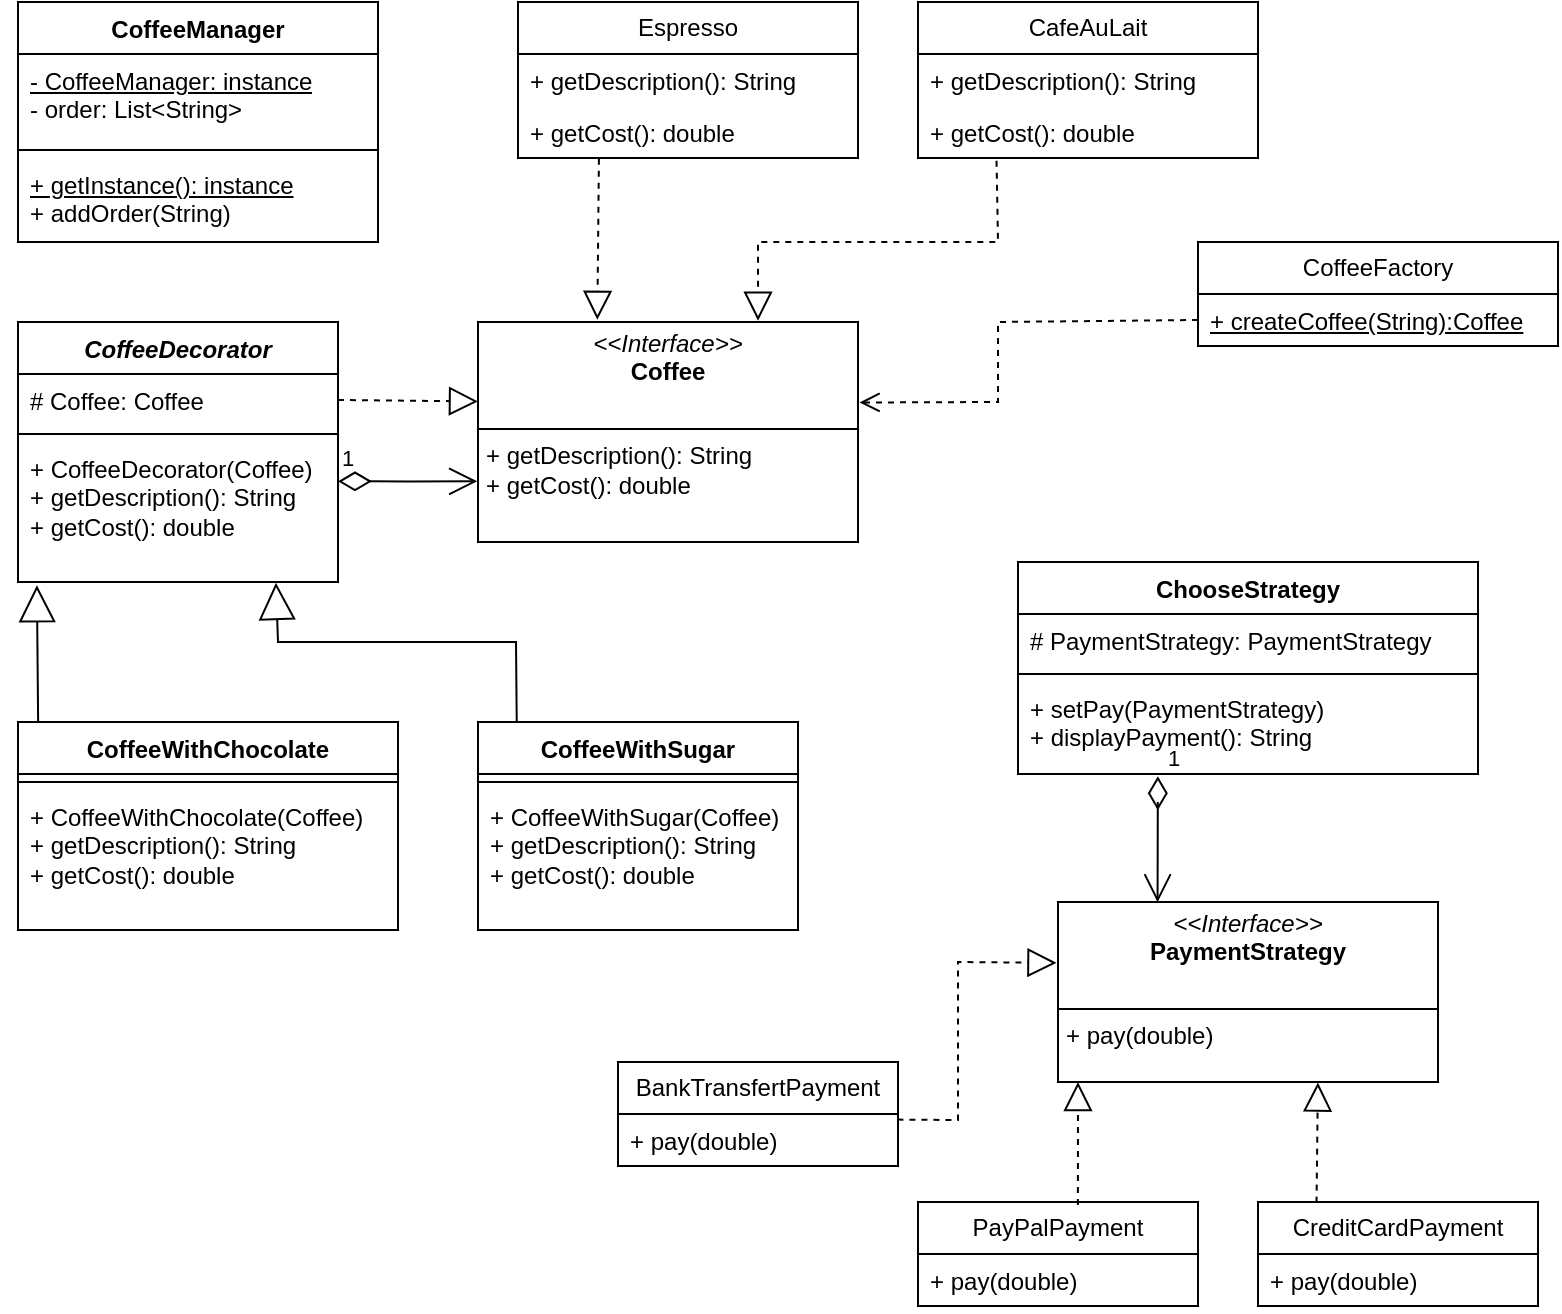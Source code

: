 <mxfile version="26.0.16">
  <diagram id="C5RBs43oDa-KdzZeNtuy" name="Page-1">
    <mxGraphModel dx="1687" dy="878" grid="1" gridSize="10" guides="1" tooltips="1" connect="1" arrows="1" fold="1" page="1" pageScale="1" pageWidth="827" pageHeight="1169" math="0" shadow="0">
      <root>
        <mxCell id="WIyWlLk6GJQsqaUBKTNV-0" />
        <mxCell id="WIyWlLk6GJQsqaUBKTNV-1" parent="WIyWlLk6GJQsqaUBKTNV-0" />
        <mxCell id="KfFhzeXWRMQjBc6O2-1A-0" value="CoffeeManager" style="swimlane;fontStyle=1;align=center;verticalAlign=top;childLayout=stackLayout;horizontal=1;startSize=26;horizontalStack=0;resizeParent=1;resizeParentMax=0;resizeLast=0;collapsible=1;marginBottom=0;whiteSpace=wrap;html=1;" vertex="1" parent="WIyWlLk6GJQsqaUBKTNV-1">
          <mxGeometry x="30" y="40" width="180" height="120" as="geometry" />
        </mxCell>
        <mxCell id="KfFhzeXWRMQjBc6O2-1A-1" value="&lt;div&gt;&lt;u&gt;- CoffeeManager: instance&lt;br&gt;&lt;/u&gt;&lt;/div&gt;&lt;div&gt;- order: List&amp;lt;String&amp;gt;&lt;/div&gt;" style="text;strokeColor=none;fillColor=none;align=left;verticalAlign=top;spacingLeft=4;spacingRight=4;overflow=hidden;rotatable=0;points=[[0,0.5],[1,0.5]];portConstraint=eastwest;whiteSpace=wrap;html=1;" vertex="1" parent="KfFhzeXWRMQjBc6O2-1A-0">
          <mxGeometry y="26" width="180" height="44" as="geometry" />
        </mxCell>
        <mxCell id="KfFhzeXWRMQjBc6O2-1A-2" value="" style="line;strokeWidth=1;fillColor=none;align=left;verticalAlign=middle;spacingTop=-1;spacingLeft=3;spacingRight=3;rotatable=0;labelPosition=right;points=[];portConstraint=eastwest;strokeColor=inherit;" vertex="1" parent="KfFhzeXWRMQjBc6O2-1A-0">
          <mxGeometry y="70" width="180" height="8" as="geometry" />
        </mxCell>
        <mxCell id="KfFhzeXWRMQjBc6O2-1A-3" value="&lt;div&gt;&lt;u&gt;+ getInstance(): instance&lt;/u&gt;&lt;br&gt;+ addOrder(String)&lt;/div&gt;" style="text;strokeColor=none;fillColor=none;align=left;verticalAlign=top;spacingLeft=4;spacingRight=4;overflow=hidden;rotatable=0;points=[[0,0.5],[1,0.5]];portConstraint=eastwest;whiteSpace=wrap;html=1;" vertex="1" parent="KfFhzeXWRMQjBc6O2-1A-0">
          <mxGeometry y="78" width="180" height="42" as="geometry" />
        </mxCell>
        <mxCell id="KfFhzeXWRMQjBc6O2-1A-9" value="&lt;p style=&quot;margin:0px;margin-top:4px;text-align:center;&quot;&gt;&lt;i&gt;&amp;lt;&amp;lt;Interface&amp;gt;&amp;gt;&lt;/i&gt;&lt;br&gt;&lt;b&gt;Coffee&lt;/b&gt;&lt;/p&gt;&lt;br&gt;&lt;hr size=&quot;1&quot; style=&quot;border-style:solid;&quot;&gt;&lt;p style=&quot;margin:0px;margin-left:4px;&quot;&gt;+ getDescription(): String&lt;br&gt;+ getCost(): double&lt;/p&gt;" style="verticalAlign=top;align=left;overflow=fill;html=1;whiteSpace=wrap;" vertex="1" parent="WIyWlLk6GJQsqaUBKTNV-1">
          <mxGeometry x="260" y="200" width="190" height="110" as="geometry" />
        </mxCell>
        <mxCell id="KfFhzeXWRMQjBc6O2-1A-10" value="Espresso" style="swimlane;fontStyle=0;childLayout=stackLayout;horizontal=1;startSize=26;fillColor=none;horizontalStack=0;resizeParent=1;resizeParentMax=0;resizeLast=0;collapsible=1;marginBottom=0;whiteSpace=wrap;html=1;" vertex="1" parent="WIyWlLk6GJQsqaUBKTNV-1">
          <mxGeometry x="280" y="40" width="170" height="78" as="geometry" />
        </mxCell>
        <mxCell id="KfFhzeXWRMQjBc6O2-1A-11" value="+ getDescription(): String" style="text;strokeColor=none;fillColor=none;align=left;verticalAlign=top;spacingLeft=4;spacingRight=4;overflow=hidden;rotatable=0;points=[[0,0.5],[1,0.5]];portConstraint=eastwest;whiteSpace=wrap;html=1;" vertex="1" parent="KfFhzeXWRMQjBc6O2-1A-10">
          <mxGeometry y="26" width="170" height="26" as="geometry" />
        </mxCell>
        <mxCell id="KfFhzeXWRMQjBc6O2-1A-12" value="+ getCost(): double" style="text;strokeColor=none;fillColor=none;align=left;verticalAlign=top;spacingLeft=4;spacingRight=4;overflow=hidden;rotatable=0;points=[[0,0.5],[1,0.5]];portConstraint=eastwest;whiteSpace=wrap;html=1;" vertex="1" parent="KfFhzeXWRMQjBc6O2-1A-10">
          <mxGeometry y="52" width="170" height="26" as="geometry" />
        </mxCell>
        <mxCell id="KfFhzeXWRMQjBc6O2-1A-15" value="" style="endArrow=block;dashed=1;endFill=0;endSize=12;html=1;rounded=0;exitX=0.238;exitY=1.016;exitDx=0;exitDy=0;exitPerimeter=0;entryX=0.314;entryY=-0.01;entryDx=0;entryDy=0;entryPerimeter=0;" edge="1" parent="WIyWlLk6GJQsqaUBKTNV-1" source="KfFhzeXWRMQjBc6O2-1A-12" target="KfFhzeXWRMQjBc6O2-1A-9">
          <mxGeometry width="160" relative="1" as="geometry">
            <mxPoint x="315" y="200" as="sourcePoint" />
            <mxPoint x="360" y="470" as="targetPoint" />
            <Array as="points" />
          </mxGeometry>
        </mxCell>
        <mxCell id="KfFhzeXWRMQjBc6O2-1A-16" value="CafeAuLait" style="swimlane;fontStyle=0;childLayout=stackLayout;horizontal=1;startSize=26;fillColor=none;horizontalStack=0;resizeParent=1;resizeParentMax=0;resizeLast=0;collapsible=1;marginBottom=0;whiteSpace=wrap;html=1;" vertex="1" parent="WIyWlLk6GJQsqaUBKTNV-1">
          <mxGeometry x="480" y="40" width="170" height="78" as="geometry" />
        </mxCell>
        <mxCell id="KfFhzeXWRMQjBc6O2-1A-17" value="+ getDescription(): String" style="text;strokeColor=none;fillColor=none;align=left;verticalAlign=top;spacingLeft=4;spacingRight=4;overflow=hidden;rotatable=0;points=[[0,0.5],[1,0.5]];portConstraint=eastwest;whiteSpace=wrap;html=1;" vertex="1" parent="KfFhzeXWRMQjBc6O2-1A-16">
          <mxGeometry y="26" width="170" height="26" as="geometry" />
        </mxCell>
        <mxCell id="KfFhzeXWRMQjBc6O2-1A-18" value="+ getCost(): double" style="text;strokeColor=none;fillColor=none;align=left;verticalAlign=top;spacingLeft=4;spacingRight=4;overflow=hidden;rotatable=0;points=[[0,0.5],[1,0.5]];portConstraint=eastwest;whiteSpace=wrap;html=1;" vertex="1" parent="KfFhzeXWRMQjBc6O2-1A-16">
          <mxGeometry y="52" width="170" height="26" as="geometry" />
        </mxCell>
        <mxCell id="KfFhzeXWRMQjBc6O2-1A-20" value="" style="endArrow=block;dashed=1;endFill=0;endSize=12;html=1;rounded=0;exitX=0.231;exitY=1.052;exitDx=0;exitDy=0;entryX=0.737;entryY=-0.006;entryDx=0;entryDy=0;entryPerimeter=0;exitPerimeter=0;" edge="1" parent="WIyWlLk6GJQsqaUBKTNV-1" source="KfFhzeXWRMQjBc6O2-1A-18" target="KfFhzeXWRMQjBc6O2-1A-9">
          <mxGeometry width="160" relative="1" as="geometry">
            <mxPoint x="480" y="239" as="sourcePoint" />
            <mxPoint x="480" y="150" as="targetPoint" />
            <Array as="points">
              <mxPoint x="520" y="160" />
              <mxPoint x="400" y="160" />
            </Array>
          </mxGeometry>
        </mxCell>
        <mxCell id="KfFhzeXWRMQjBc6O2-1A-21" value="CoffeeFactory" style="swimlane;fontStyle=0;childLayout=stackLayout;horizontal=1;startSize=26;fillColor=none;horizontalStack=0;resizeParent=1;resizeParentMax=0;resizeLast=0;collapsible=1;marginBottom=0;whiteSpace=wrap;html=1;" vertex="1" parent="WIyWlLk6GJQsqaUBKTNV-1">
          <mxGeometry x="620" y="160" width="180" height="52" as="geometry" />
        </mxCell>
        <mxCell id="KfFhzeXWRMQjBc6O2-1A-22" value="&lt;u&gt;+ createCoffee(String):Coffee&lt;/u&gt;" style="text;strokeColor=none;fillColor=none;align=left;verticalAlign=top;spacingLeft=4;spacingRight=4;overflow=hidden;rotatable=0;points=[[0,0.5],[1,0.5]];portConstraint=eastwest;whiteSpace=wrap;html=1;" vertex="1" parent="KfFhzeXWRMQjBc6O2-1A-21">
          <mxGeometry y="26" width="180" height="26" as="geometry" />
        </mxCell>
        <mxCell id="KfFhzeXWRMQjBc6O2-1A-25" value="" style="html=1;verticalAlign=bottom;endArrow=open;dashed=1;endSize=8;curved=0;rounded=0;exitX=0;exitY=0.5;exitDx=0;exitDy=0;entryX=1.004;entryY=0.366;entryDx=0;entryDy=0;entryPerimeter=0;" edge="1" parent="WIyWlLk6GJQsqaUBKTNV-1" source="KfFhzeXWRMQjBc6O2-1A-22" target="KfFhzeXWRMQjBc6O2-1A-9">
          <mxGeometry relative="1" as="geometry">
            <mxPoint x="580" y="80" as="sourcePoint" />
            <mxPoint x="500" y="80" as="targetPoint" />
            <Array as="points">
              <mxPoint x="520" y="200" />
              <mxPoint x="520" y="240" />
            </Array>
          </mxGeometry>
        </mxCell>
        <mxCell id="KfFhzeXWRMQjBc6O2-1A-28" value="&lt;i&gt;CoffeeDecorator&lt;/i&gt;" style="swimlane;fontStyle=1;align=center;verticalAlign=top;childLayout=stackLayout;horizontal=1;startSize=26;horizontalStack=0;resizeParent=1;resizeParentMax=0;resizeLast=0;collapsible=1;marginBottom=0;whiteSpace=wrap;html=1;" vertex="1" parent="WIyWlLk6GJQsqaUBKTNV-1">
          <mxGeometry x="30" y="200" width="160" height="130" as="geometry" />
        </mxCell>
        <mxCell id="KfFhzeXWRMQjBc6O2-1A-29" value="# Coffee: Coffee" style="text;strokeColor=none;fillColor=none;align=left;verticalAlign=top;spacingLeft=4;spacingRight=4;overflow=hidden;rotatable=0;points=[[0,0.5],[1,0.5]];portConstraint=eastwest;whiteSpace=wrap;html=1;" vertex="1" parent="KfFhzeXWRMQjBc6O2-1A-28">
          <mxGeometry y="26" width="160" height="26" as="geometry" />
        </mxCell>
        <mxCell id="KfFhzeXWRMQjBc6O2-1A-30" value="" style="line;strokeWidth=1;fillColor=none;align=left;verticalAlign=middle;spacingTop=-1;spacingLeft=3;spacingRight=3;rotatable=0;labelPosition=right;points=[];portConstraint=eastwest;strokeColor=inherit;" vertex="1" parent="KfFhzeXWRMQjBc6O2-1A-28">
          <mxGeometry y="52" width="160" height="8" as="geometry" />
        </mxCell>
        <mxCell id="KfFhzeXWRMQjBc6O2-1A-31" value="+ CoffeeDecorator(Coffee)&lt;br&gt;+ getDescription(): String&lt;br&gt;&lt;div&gt;+ getCost(): double&lt;/div&gt;" style="text;strokeColor=none;fillColor=none;align=left;verticalAlign=top;spacingLeft=4;spacingRight=4;overflow=hidden;rotatable=0;points=[[0,0.5],[1,0.5]];portConstraint=eastwest;whiteSpace=wrap;html=1;" vertex="1" parent="KfFhzeXWRMQjBc6O2-1A-28">
          <mxGeometry y="60" width="160" height="70" as="geometry" />
        </mxCell>
        <mxCell id="KfFhzeXWRMQjBc6O2-1A-32" value="" style="endArrow=block;dashed=1;endFill=0;endSize=12;html=1;rounded=0;exitX=1;exitY=0.5;exitDx=0;exitDy=0;entryX=0;entryY=0.361;entryDx=0;entryDy=0;entryPerimeter=0;" edge="1" parent="WIyWlLk6GJQsqaUBKTNV-1" source="KfFhzeXWRMQjBc6O2-1A-29" target="KfFhzeXWRMQjBc6O2-1A-9">
          <mxGeometry width="160" relative="1" as="geometry">
            <mxPoint x="220" y="300" as="sourcePoint" />
            <mxPoint x="220" y="381" as="targetPoint" />
            <Array as="points" />
          </mxGeometry>
        </mxCell>
        <mxCell id="KfFhzeXWRMQjBc6O2-1A-33" value="1" style="endArrow=open;html=1;endSize=12;startArrow=diamondThin;startSize=14;startFill=0;edgeStyle=orthogonalEdgeStyle;align=left;verticalAlign=bottom;rounded=0;exitX=1;exitY=0.281;exitDx=0;exitDy=0;exitPerimeter=0;entryX=-0.002;entryY=0.724;entryDx=0;entryDy=0;entryPerimeter=0;" edge="1" parent="WIyWlLk6GJQsqaUBKTNV-1" source="KfFhzeXWRMQjBc6O2-1A-31" target="KfFhzeXWRMQjBc6O2-1A-9">
          <mxGeometry x="-1" y="3" relative="1" as="geometry">
            <mxPoint x="220" y="380" as="sourcePoint" />
            <mxPoint x="380" y="380" as="targetPoint" />
          </mxGeometry>
        </mxCell>
        <mxCell id="KfFhzeXWRMQjBc6O2-1A-34" value="CoffeeWithChocolate" style="swimlane;fontStyle=1;align=center;verticalAlign=top;childLayout=stackLayout;horizontal=1;startSize=26;horizontalStack=0;resizeParent=1;resizeParentMax=0;resizeLast=0;collapsible=1;marginBottom=0;whiteSpace=wrap;html=1;" vertex="1" parent="WIyWlLk6GJQsqaUBKTNV-1">
          <mxGeometry x="30" y="400" width="190" height="104" as="geometry" />
        </mxCell>
        <mxCell id="KfFhzeXWRMQjBc6O2-1A-36" value="" style="line;strokeWidth=1;fillColor=none;align=left;verticalAlign=middle;spacingTop=-1;spacingLeft=3;spacingRight=3;rotatable=0;labelPosition=right;points=[];portConstraint=eastwest;strokeColor=inherit;" vertex="1" parent="KfFhzeXWRMQjBc6O2-1A-34">
          <mxGeometry y="26" width="190" height="8" as="geometry" />
        </mxCell>
        <mxCell id="KfFhzeXWRMQjBc6O2-1A-37" value="+ CoffeeWithChocolate(Coffee)&lt;br&gt;+ getDescription(): String&lt;br&gt;&lt;div&gt;+ getCost(): double&lt;/div&gt;" style="text;strokeColor=none;fillColor=none;align=left;verticalAlign=top;spacingLeft=4;spacingRight=4;overflow=hidden;rotatable=0;points=[[0,0.5],[1,0.5]];portConstraint=eastwest;whiteSpace=wrap;html=1;" vertex="1" parent="KfFhzeXWRMQjBc6O2-1A-34">
          <mxGeometry y="34" width="190" height="70" as="geometry" />
        </mxCell>
        <mxCell id="KfFhzeXWRMQjBc6O2-1A-38" value="CoffeeWithSugar" style="swimlane;fontStyle=1;align=center;verticalAlign=top;childLayout=stackLayout;horizontal=1;startSize=26;horizontalStack=0;resizeParent=1;resizeParentMax=0;resizeLast=0;collapsible=1;marginBottom=0;whiteSpace=wrap;html=1;" vertex="1" parent="WIyWlLk6GJQsqaUBKTNV-1">
          <mxGeometry x="260" y="400" width="160" height="104" as="geometry" />
        </mxCell>
        <mxCell id="KfFhzeXWRMQjBc6O2-1A-40" value="" style="line;strokeWidth=1;fillColor=none;align=left;verticalAlign=middle;spacingTop=-1;spacingLeft=3;spacingRight=3;rotatable=0;labelPosition=right;points=[];portConstraint=eastwest;strokeColor=inherit;" vertex="1" parent="KfFhzeXWRMQjBc6O2-1A-38">
          <mxGeometry y="26" width="160" height="8" as="geometry" />
        </mxCell>
        <mxCell id="KfFhzeXWRMQjBc6O2-1A-41" value="+ CoffeeWithSugar(Coffee)&lt;br&gt;+ getDescription(): String&lt;br&gt;&lt;div&gt;+ getCost(): double&lt;/div&gt;" style="text;strokeColor=none;fillColor=none;align=left;verticalAlign=top;spacingLeft=4;spacingRight=4;overflow=hidden;rotatable=0;points=[[0,0.5],[1,0.5]];portConstraint=eastwest;whiteSpace=wrap;html=1;" vertex="1" parent="KfFhzeXWRMQjBc6O2-1A-38">
          <mxGeometry y="34" width="160" height="70" as="geometry" />
        </mxCell>
        <mxCell id="KfFhzeXWRMQjBc6O2-1A-43" value="" style="endArrow=block;endSize=16;endFill=0;html=1;rounded=0;entryX=0.059;entryY=1.023;entryDx=0;entryDy=0;entryPerimeter=0;exitX=0.053;exitY=0;exitDx=0;exitDy=0;exitPerimeter=0;" edge="1" parent="WIyWlLk6GJQsqaUBKTNV-1" source="KfFhzeXWRMQjBc6O2-1A-34" target="KfFhzeXWRMQjBc6O2-1A-31">
          <mxGeometry width="160" relative="1" as="geometry">
            <mxPoint x="60" y="360" as="sourcePoint" />
            <mxPoint x="220" y="360" as="targetPoint" />
          </mxGeometry>
        </mxCell>
        <mxCell id="KfFhzeXWRMQjBc6O2-1A-44" value="" style="endArrow=block;endSize=16;endFill=0;html=1;rounded=0;entryX=0.806;entryY=1.006;entryDx=0;entryDy=0;entryPerimeter=0;exitX=0.121;exitY=-0.004;exitDx=0;exitDy=0;exitPerimeter=0;" edge="1" parent="WIyWlLk6GJQsqaUBKTNV-1" source="KfFhzeXWRMQjBc6O2-1A-38" target="KfFhzeXWRMQjBc6O2-1A-31">
          <mxGeometry width="160" relative="1" as="geometry">
            <mxPoint x="171" y="410" as="sourcePoint" />
            <mxPoint x="170" y="342" as="targetPoint" />
            <Array as="points">
              <mxPoint x="279" y="360" />
              <mxPoint x="160" y="360" />
            </Array>
          </mxGeometry>
        </mxCell>
        <mxCell id="KfFhzeXWRMQjBc6O2-1A-45" value="ChooseStrategy" style="swimlane;fontStyle=1;align=center;verticalAlign=top;childLayout=stackLayout;horizontal=1;startSize=26;horizontalStack=0;resizeParent=1;resizeParentMax=0;resizeLast=0;collapsible=1;marginBottom=0;whiteSpace=wrap;html=1;" vertex="1" parent="WIyWlLk6GJQsqaUBKTNV-1">
          <mxGeometry x="530" y="320" width="230" height="106" as="geometry" />
        </mxCell>
        <mxCell id="KfFhzeXWRMQjBc6O2-1A-46" value="# PaymentStrategy: PaymentStrategy" style="text;strokeColor=none;fillColor=none;align=left;verticalAlign=top;spacingLeft=4;spacingRight=4;overflow=hidden;rotatable=0;points=[[0,0.5],[1,0.5]];portConstraint=eastwest;whiteSpace=wrap;html=1;" vertex="1" parent="KfFhzeXWRMQjBc6O2-1A-45">
          <mxGeometry y="26" width="230" height="26" as="geometry" />
        </mxCell>
        <mxCell id="KfFhzeXWRMQjBc6O2-1A-47" value="" style="line;strokeWidth=1;fillColor=none;align=left;verticalAlign=middle;spacingTop=-1;spacingLeft=3;spacingRight=3;rotatable=0;labelPosition=right;points=[];portConstraint=eastwest;strokeColor=inherit;" vertex="1" parent="KfFhzeXWRMQjBc6O2-1A-45">
          <mxGeometry y="52" width="230" height="8" as="geometry" />
        </mxCell>
        <mxCell id="KfFhzeXWRMQjBc6O2-1A-48" value="&lt;div&gt;+ setPay(PaymentStrategy)&lt;/div&gt;&lt;div&gt;+ displayPayment(): String&lt;/div&gt;" style="text;strokeColor=none;fillColor=none;align=left;verticalAlign=top;spacingLeft=4;spacingRight=4;overflow=hidden;rotatable=0;points=[[0,0.5],[1,0.5]];portConstraint=eastwest;whiteSpace=wrap;html=1;" vertex="1" parent="KfFhzeXWRMQjBc6O2-1A-45">
          <mxGeometry y="60" width="230" height="46" as="geometry" />
        </mxCell>
        <mxCell id="KfFhzeXWRMQjBc6O2-1A-49" value="&lt;p style=&quot;margin:0px;margin-top:4px;text-align:center;&quot;&gt;&lt;i&gt;&amp;lt;&amp;lt;Interface&amp;gt;&amp;gt;&lt;/i&gt;&lt;br&gt;&lt;b&gt;PaymentStrategy&lt;/b&gt;&lt;/p&gt;&lt;br&gt;&lt;hr size=&quot;1&quot; style=&quot;border-style:solid;&quot;&gt;&lt;p style=&quot;margin:0px;margin-left:4px;&quot;&gt;+ pay(double)&lt;/p&gt;" style="verticalAlign=top;align=left;overflow=fill;html=1;whiteSpace=wrap;" vertex="1" parent="WIyWlLk6GJQsqaUBKTNV-1">
          <mxGeometry x="550" y="490" width="190" height="90" as="geometry" />
        </mxCell>
        <mxCell id="KfFhzeXWRMQjBc6O2-1A-50" value="1" style="endArrow=open;html=1;endSize=12;startArrow=diamondThin;startSize=14;startFill=0;edgeStyle=orthogonalEdgeStyle;align=left;verticalAlign=bottom;rounded=0;exitX=0.304;exitY=1.024;exitDx=0;exitDy=0;exitPerimeter=0;entryX=0.262;entryY=0.002;entryDx=0;entryDy=0;entryPerimeter=0;" edge="1" parent="WIyWlLk6GJQsqaUBKTNV-1" source="KfFhzeXWRMQjBc6O2-1A-48" target="KfFhzeXWRMQjBc6O2-1A-49">
          <mxGeometry x="-1" y="3" relative="1" as="geometry">
            <mxPoint x="600" y="470" as="sourcePoint" />
            <mxPoint x="670" y="470" as="targetPoint" />
            <Array as="points">
              <mxPoint x="600" y="440" />
              <mxPoint x="600" y="440" />
            </Array>
          </mxGeometry>
        </mxCell>
        <mxCell id="KfFhzeXWRMQjBc6O2-1A-51" value="CreditCardPayment" style="swimlane;fontStyle=0;childLayout=stackLayout;horizontal=1;startSize=26;fillColor=none;horizontalStack=0;resizeParent=1;resizeParentMax=0;resizeLast=0;collapsible=1;marginBottom=0;whiteSpace=wrap;html=1;" vertex="1" parent="WIyWlLk6GJQsqaUBKTNV-1">
          <mxGeometry x="650" y="640" width="140" height="52" as="geometry" />
        </mxCell>
        <mxCell id="KfFhzeXWRMQjBc6O2-1A-52" value="+ pay(double)" style="text;strokeColor=none;fillColor=none;align=left;verticalAlign=top;spacingLeft=4;spacingRight=4;overflow=hidden;rotatable=0;points=[[0,0.5],[1,0.5]];portConstraint=eastwest;whiteSpace=wrap;html=1;" vertex="1" parent="KfFhzeXWRMQjBc6O2-1A-51">
          <mxGeometry y="26" width="140" height="26" as="geometry" />
        </mxCell>
        <mxCell id="KfFhzeXWRMQjBc6O2-1A-55" value="PayPalPayment" style="swimlane;fontStyle=0;childLayout=stackLayout;horizontal=1;startSize=26;fillColor=none;horizontalStack=0;resizeParent=1;resizeParentMax=0;resizeLast=0;collapsible=1;marginBottom=0;whiteSpace=wrap;html=1;" vertex="1" parent="WIyWlLk6GJQsqaUBKTNV-1">
          <mxGeometry x="480" y="640" width="140" height="52" as="geometry" />
        </mxCell>
        <mxCell id="KfFhzeXWRMQjBc6O2-1A-56" value="+ pay(double)" style="text;strokeColor=none;fillColor=none;align=left;verticalAlign=top;spacingLeft=4;spacingRight=4;overflow=hidden;rotatable=0;points=[[0,0.5],[1,0.5]];portConstraint=eastwest;whiteSpace=wrap;html=1;" vertex="1" parent="KfFhzeXWRMQjBc6O2-1A-55">
          <mxGeometry y="26" width="140" height="26" as="geometry" />
        </mxCell>
        <mxCell id="KfFhzeXWRMQjBc6O2-1A-57" value="BankTransfertPayment" style="swimlane;fontStyle=0;childLayout=stackLayout;horizontal=1;startSize=26;fillColor=none;horizontalStack=0;resizeParent=1;resizeParentMax=0;resizeLast=0;collapsible=1;marginBottom=0;whiteSpace=wrap;html=1;" vertex="1" parent="WIyWlLk6GJQsqaUBKTNV-1">
          <mxGeometry x="330" y="570" width="140" height="52" as="geometry" />
        </mxCell>
        <mxCell id="KfFhzeXWRMQjBc6O2-1A-58" value="+ pay(double)" style="text;strokeColor=none;fillColor=none;align=left;verticalAlign=top;spacingLeft=4;spacingRight=4;overflow=hidden;rotatable=0;points=[[0,0.5],[1,0.5]];portConstraint=eastwest;whiteSpace=wrap;html=1;" vertex="1" parent="KfFhzeXWRMQjBc6O2-1A-57">
          <mxGeometry y="26" width="140" height="26" as="geometry" />
        </mxCell>
        <mxCell id="KfFhzeXWRMQjBc6O2-1A-59" value="" style="endArrow=block;dashed=1;endFill=0;endSize=12;html=1;rounded=0;exitX=0.998;exitY=0.108;exitDx=0;exitDy=0;exitPerimeter=0;entryX=-0.004;entryY=0.338;entryDx=0;entryDy=0;entryPerimeter=0;" edge="1" parent="WIyWlLk6GJQsqaUBKTNV-1" source="KfFhzeXWRMQjBc6O2-1A-58" target="KfFhzeXWRMQjBc6O2-1A-49">
          <mxGeometry width="160" relative="1" as="geometry">
            <mxPoint x="510" y="541" as="sourcePoint" />
            <mxPoint x="510" y="622" as="targetPoint" />
            <Array as="points">
              <mxPoint x="500" y="599" />
              <mxPoint x="500" y="520" />
            </Array>
          </mxGeometry>
        </mxCell>
        <mxCell id="KfFhzeXWRMQjBc6O2-1A-60" value="" style="endArrow=block;dashed=1;endFill=0;endSize=12;html=1;rounded=0;exitX=0.571;exitY=0.028;exitDx=0;exitDy=0;exitPerimeter=0;" edge="1" parent="WIyWlLk6GJQsqaUBKTNV-1" source="KfFhzeXWRMQjBc6O2-1A-55">
          <mxGeometry width="160" relative="1" as="geometry">
            <mxPoint x="600" y="590" as="sourcePoint" />
            <mxPoint x="560" y="580" as="targetPoint" />
            <Array as="points" />
          </mxGeometry>
        </mxCell>
        <mxCell id="KfFhzeXWRMQjBc6O2-1A-61" value="" style="endArrow=block;dashed=1;endFill=0;endSize=12;html=1;rounded=0;exitX=0.209;exitY=0.006;exitDx=0;exitDy=0;exitPerimeter=0;entryX=0.684;entryY=1.003;entryDx=0;entryDy=0;entryPerimeter=0;" edge="1" parent="WIyWlLk6GJQsqaUBKTNV-1" source="KfFhzeXWRMQjBc6O2-1A-51" target="KfFhzeXWRMQjBc6O2-1A-49">
          <mxGeometry width="160" relative="1" as="geometry">
            <mxPoint x="690" y="590" as="sourcePoint" />
            <mxPoint x="690" y="671" as="targetPoint" />
            <Array as="points" />
          </mxGeometry>
        </mxCell>
      </root>
    </mxGraphModel>
  </diagram>
</mxfile>
